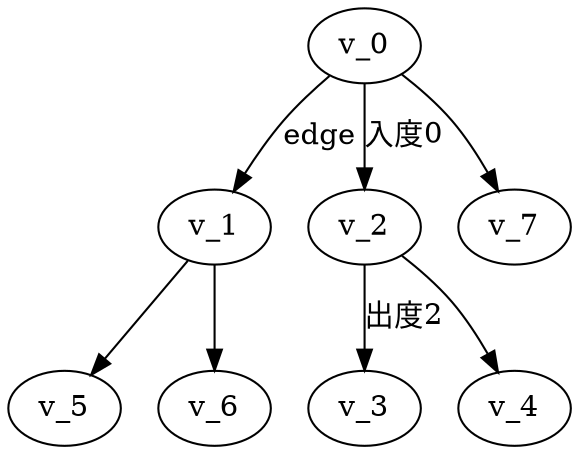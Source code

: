 digraph PrefixTrieTree {
    v_0; 
    v_1;
    v_2;
    v_3;
    v_4;
    v_5;
    v_6;
    v_7;

    v_0->v_1 [label="edge"];
    v_0 ->v_2 [label="入度0"];
    v_2 -> v_3 [label="出度2"];
    v_2->v_4;
    v_1->v_5;
    v_1->v_6;
    v_0->v_7
}


